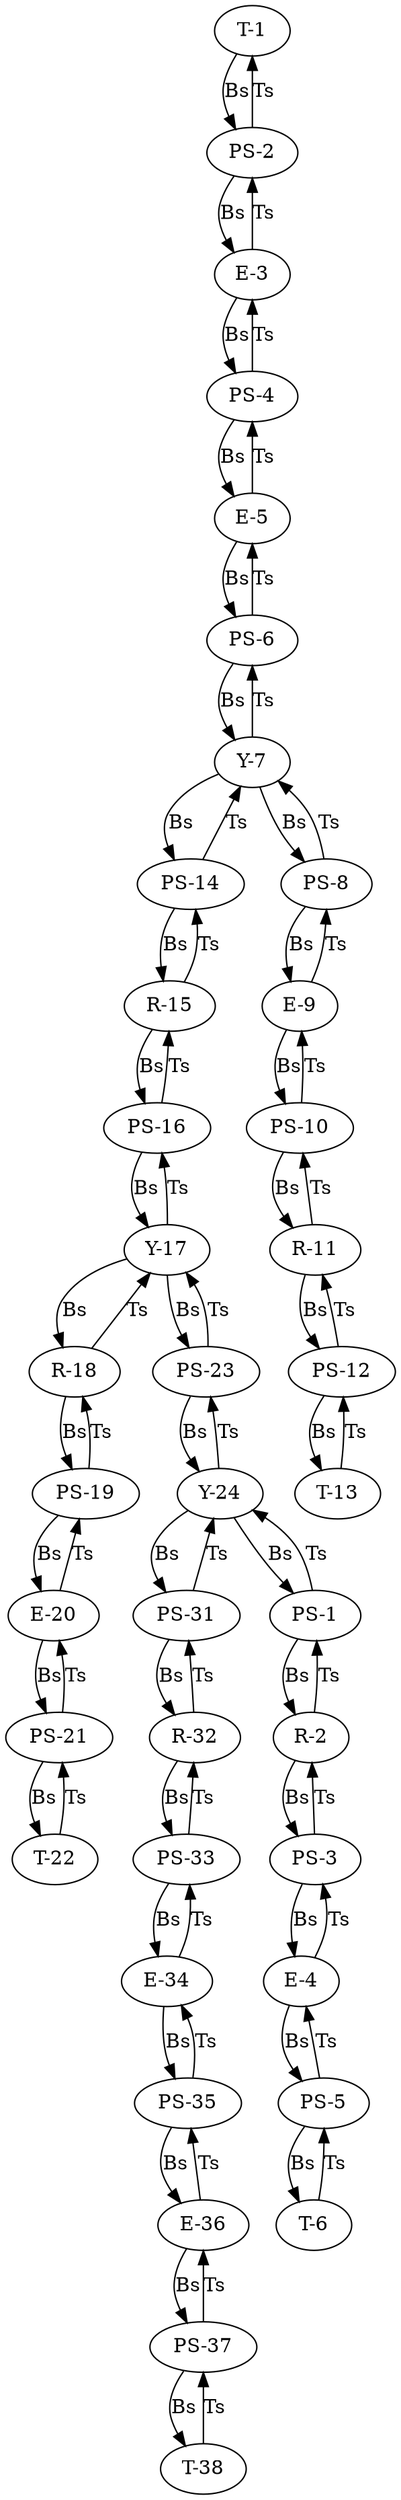 digraph graphname {
"bb57262e-0b32-4f47-9c04-0c6c284e7a76" [label="T-1"]
"61fdadfb-9ef4-4cb0-8b4c-8d8d5b12b4a6" [label="E-3"]
"24f1027d-a7e9-4a92-a703-d55c171fa174" [label="E-5"]
"eabe8218-394e-46fd-94a1-4e561bc68ae5" [label="Y-7"]
"f1d87ef1-2a33-40fe-8065-9a06b80912e0" [label="T-13"]
"c86a128b-c234-4668-90c4-a5c48eaf7a4f" [label="R-15"]
"dc52fce7-a8ab-45b8-aed6-163d170db9b5" [label="Y-17"]
"3f6145f8-7033-417a-b202-fdc880236600" [label="T-22"]
"0215275c-65e5-4d46-a3af-6a98e133e38e" [label="Y-24"]
"e449fa0b-470b-4b28-8b58-6708101e56a5" [label="T-6"]
"0c9f58ef-8cc2-4c93-82fd-2368a0a14472" [label="R-32"]
"99b69b12-bdfc-482d-a7db-3a18170f11ad" [label="E-34"]
"79cdbfde-856e-4853-88f5-e65e1a708d87" [label="E-36"]
"253f42e7-8573-4d75-bed9-3708735fe068" [label="T-38"]
"e51adf6b-4984-42c7-99ae-08b5e0f4968d" [label="E-9"]
"75251a27-30b8-484b-8e34-173f417f970d" [label="R-11"]
"e5196483-2e0e-4e09-bdfd-b57d8f904987" [label="E-20"]
"f2ab0c19-61d7-4f51-982c-0a63302f1833" [label="R-18"]
"b1af531c-801f-4f98-ab65-0e6fd5962ca8" [label="E-4"]
"30072b66-68ce-41bb-8561-69aee308625d" [label="R-2"]
"3658ef69-1b82-4bf9-a946-eb586256c714" [label="PS-2"]
"9be4d237-f27d-4162-99dc-1738167c37b8" [label="PS-4"]
"34fd92b9-5b16-4c5a-97e9-b922aa45c8d8" [label="PS-6"]
"07825bd1-7d3d-4571-8cb4-302353535a55" [label="PS-14"]
"257bcef8-89d8-459f-953a-576a97f35024" [label="PS-8"]
"cb6445ba-b21b-4a7a-91ff-e358ed812df4" [label="PS-12"]
"b42963b8-8f1e-418f-99a8-c0b00d4e2c40" [label="PS-16"]
"207f0fa9-b950-4f2f-9606-c01147c5c1f0" [label="PS-23"]
"baae4125-d249-4802-bff8-1faaf38f9083" [label="PS-19"]
"0b0727b8-47db-403f-8f69-8edd3df7c6a0" [label="PS-21"]
"faf07082-81c0-4ad6-bea1-653fe76c14f8" [label="PS-31"]
"edc9cc2a-d6c4-4fa7-a220-e1db1534048a" [label="PS-3"]
"d6c0fb94-dad1-4532-9799-73db0cf60607" [label="PS-5"]
"85efe0c1-7683-4c1e-8940-aea17ddd4650" [label="PS-33"]
"c69ae89a-a7a4-4deb-a7b5-ae7b1675fa99" [label="PS-35"]
"9fe6dbd4-792f-48c4-b87e-d029e87fa0cd" [label="PS-37"]
"f125edc2-2e4d-4190-b8d4-ddaa89ca56b5" [label="PS-10"]
"e78ee69f-91d4-4b72-bfea-5c3d44c9ba74" [label="PS-1"]
"bb57262e-0b32-4f47-9c04-0c6c284e7a76" -> "3658ef69-1b82-4bf9-a946-eb586256c714" [label="Bs"]
"61fdadfb-9ef4-4cb0-8b4c-8d8d5b12b4a6" -> "3658ef69-1b82-4bf9-a946-eb586256c714" [label="Ts"]
"61fdadfb-9ef4-4cb0-8b4c-8d8d5b12b4a6" -> "9be4d237-f27d-4162-99dc-1738167c37b8" [label="Bs"]
"24f1027d-a7e9-4a92-a703-d55c171fa174" -> "9be4d237-f27d-4162-99dc-1738167c37b8" [label="Ts"]
"24f1027d-a7e9-4a92-a703-d55c171fa174" -> "34fd92b9-5b16-4c5a-97e9-b922aa45c8d8" [label="Bs"]
"eabe8218-394e-46fd-94a1-4e561bc68ae5" -> "34fd92b9-5b16-4c5a-97e9-b922aa45c8d8" [label="Ts"]
"eabe8218-394e-46fd-94a1-4e561bc68ae5" -> "07825bd1-7d3d-4571-8cb4-302353535a55" [label="Bs"]
"eabe8218-394e-46fd-94a1-4e561bc68ae5" -> "257bcef8-89d8-459f-953a-576a97f35024" [label="Bs"]
"f1d87ef1-2a33-40fe-8065-9a06b80912e0" -> "cb6445ba-b21b-4a7a-91ff-e358ed812df4" [label="Ts"]
"c86a128b-c234-4668-90c4-a5c48eaf7a4f" -> "07825bd1-7d3d-4571-8cb4-302353535a55" [label="Ts"]
"c86a128b-c234-4668-90c4-a5c48eaf7a4f" -> "b42963b8-8f1e-418f-99a8-c0b00d4e2c40" [label="Bs"]
"dc52fce7-a8ab-45b8-aed6-163d170db9b5" -> "b42963b8-8f1e-418f-99a8-c0b00d4e2c40" [label="Ts"]
"dc52fce7-a8ab-45b8-aed6-163d170db9b5" -> "207f0fa9-b950-4f2f-9606-c01147c5c1f0" [label="Bs"]
"dc52fce7-a8ab-45b8-aed6-163d170db9b5" -> "f2ab0c19-61d7-4f51-982c-0a63302f1833" [label="Bs"]
"3f6145f8-7033-417a-b202-fdc880236600" -> "0b0727b8-47db-403f-8f69-8edd3df7c6a0" [label="Ts"]
"0215275c-65e5-4d46-a3af-6a98e133e38e" -> "207f0fa9-b950-4f2f-9606-c01147c5c1f0" [label="Ts"]
"0215275c-65e5-4d46-a3af-6a98e133e38e" -> "faf07082-81c0-4ad6-bea1-653fe76c14f8" [label="Bs"]
"0215275c-65e5-4d46-a3af-6a98e133e38e" -> "e78ee69f-91d4-4b72-bfea-5c3d44c9ba74" [label="Bs"]
"e449fa0b-470b-4b28-8b58-6708101e56a5" -> "d6c0fb94-dad1-4532-9799-73db0cf60607" [label="Ts"]
"0c9f58ef-8cc2-4c93-82fd-2368a0a14472" -> "faf07082-81c0-4ad6-bea1-653fe76c14f8" [label="Ts"]
"0c9f58ef-8cc2-4c93-82fd-2368a0a14472" -> "85efe0c1-7683-4c1e-8940-aea17ddd4650" [label="Bs"]
"99b69b12-bdfc-482d-a7db-3a18170f11ad" -> "85efe0c1-7683-4c1e-8940-aea17ddd4650" [label="Ts"]
"99b69b12-bdfc-482d-a7db-3a18170f11ad" -> "c69ae89a-a7a4-4deb-a7b5-ae7b1675fa99" [label="Bs"]
"79cdbfde-856e-4853-88f5-e65e1a708d87" -> "c69ae89a-a7a4-4deb-a7b5-ae7b1675fa99" [label="Ts"]
"79cdbfde-856e-4853-88f5-e65e1a708d87" -> "9fe6dbd4-792f-48c4-b87e-d029e87fa0cd" [label="Bs"]
"253f42e7-8573-4d75-bed9-3708735fe068" -> "9fe6dbd4-792f-48c4-b87e-d029e87fa0cd" [label="Ts"]
"e51adf6b-4984-42c7-99ae-08b5e0f4968d" -> "257bcef8-89d8-459f-953a-576a97f35024" [label="Ts"]
"e51adf6b-4984-42c7-99ae-08b5e0f4968d" -> "f125edc2-2e4d-4190-b8d4-ddaa89ca56b5" [label="Bs"]
"75251a27-30b8-484b-8e34-173f417f970d" -> "f125edc2-2e4d-4190-b8d4-ddaa89ca56b5" [label="Ts"]
"75251a27-30b8-484b-8e34-173f417f970d" -> "cb6445ba-b21b-4a7a-91ff-e358ed812df4" [label="Bs"]
"e5196483-2e0e-4e09-bdfd-b57d8f904987" -> "baae4125-d249-4802-bff8-1faaf38f9083" [label="Ts"]
"e5196483-2e0e-4e09-bdfd-b57d8f904987" -> "0b0727b8-47db-403f-8f69-8edd3df7c6a0" [label="Bs"]
"f2ab0c19-61d7-4f51-982c-0a63302f1833" -> "dc52fce7-a8ab-45b8-aed6-163d170db9b5" [label="Ts"]
"f2ab0c19-61d7-4f51-982c-0a63302f1833" -> "baae4125-d249-4802-bff8-1faaf38f9083" [label="Bs"]
"b1af531c-801f-4f98-ab65-0e6fd5962ca8" -> "edc9cc2a-d6c4-4fa7-a220-e1db1534048a" [label="Ts"]
"b1af531c-801f-4f98-ab65-0e6fd5962ca8" -> "d6c0fb94-dad1-4532-9799-73db0cf60607" [label="Bs"]
"30072b66-68ce-41bb-8561-69aee308625d" -> "e78ee69f-91d4-4b72-bfea-5c3d44c9ba74" [label="Ts"]
"30072b66-68ce-41bb-8561-69aee308625d" -> "edc9cc2a-d6c4-4fa7-a220-e1db1534048a" [label="Bs"]
"3658ef69-1b82-4bf9-a946-eb586256c714" -> "bb57262e-0b32-4f47-9c04-0c6c284e7a76" [label="Ts"]
"3658ef69-1b82-4bf9-a946-eb586256c714" -> "61fdadfb-9ef4-4cb0-8b4c-8d8d5b12b4a6" [label="Bs"]
"9be4d237-f27d-4162-99dc-1738167c37b8" -> "61fdadfb-9ef4-4cb0-8b4c-8d8d5b12b4a6" [label="Ts"]
"9be4d237-f27d-4162-99dc-1738167c37b8" -> "24f1027d-a7e9-4a92-a703-d55c171fa174" [label="Bs"]
"34fd92b9-5b16-4c5a-97e9-b922aa45c8d8" -> "24f1027d-a7e9-4a92-a703-d55c171fa174" [label="Ts"]
"34fd92b9-5b16-4c5a-97e9-b922aa45c8d8" -> "eabe8218-394e-46fd-94a1-4e561bc68ae5" [label="Bs"]
"07825bd1-7d3d-4571-8cb4-302353535a55" -> "eabe8218-394e-46fd-94a1-4e561bc68ae5" [label="Ts"]
"07825bd1-7d3d-4571-8cb4-302353535a55" -> "c86a128b-c234-4668-90c4-a5c48eaf7a4f" [label="Bs"]
"257bcef8-89d8-459f-953a-576a97f35024" -> "eabe8218-394e-46fd-94a1-4e561bc68ae5" [label="Ts"]
"257bcef8-89d8-459f-953a-576a97f35024" -> "e51adf6b-4984-42c7-99ae-08b5e0f4968d" [label="Bs"]
"cb6445ba-b21b-4a7a-91ff-e358ed812df4" -> "75251a27-30b8-484b-8e34-173f417f970d" [label="Ts"]
"cb6445ba-b21b-4a7a-91ff-e358ed812df4" -> "f1d87ef1-2a33-40fe-8065-9a06b80912e0" [label="Bs"]
"b42963b8-8f1e-418f-99a8-c0b00d4e2c40" -> "c86a128b-c234-4668-90c4-a5c48eaf7a4f" [label="Ts"]
"b42963b8-8f1e-418f-99a8-c0b00d4e2c40" -> "dc52fce7-a8ab-45b8-aed6-163d170db9b5" [label="Bs"]
"207f0fa9-b950-4f2f-9606-c01147c5c1f0" -> "dc52fce7-a8ab-45b8-aed6-163d170db9b5" [label="Ts"]
"207f0fa9-b950-4f2f-9606-c01147c5c1f0" -> "0215275c-65e5-4d46-a3af-6a98e133e38e" [label="Bs"]
"baae4125-d249-4802-bff8-1faaf38f9083" -> "f2ab0c19-61d7-4f51-982c-0a63302f1833" [label="Ts"]
"baae4125-d249-4802-bff8-1faaf38f9083" -> "e5196483-2e0e-4e09-bdfd-b57d8f904987" [label="Bs"]
"0b0727b8-47db-403f-8f69-8edd3df7c6a0" -> "e5196483-2e0e-4e09-bdfd-b57d8f904987" [label="Ts"]
"0b0727b8-47db-403f-8f69-8edd3df7c6a0" -> "3f6145f8-7033-417a-b202-fdc880236600" [label="Bs"]
"faf07082-81c0-4ad6-bea1-653fe76c14f8" -> "0215275c-65e5-4d46-a3af-6a98e133e38e" [label="Ts"]
"faf07082-81c0-4ad6-bea1-653fe76c14f8" -> "0c9f58ef-8cc2-4c93-82fd-2368a0a14472" [label="Bs"]
"edc9cc2a-d6c4-4fa7-a220-e1db1534048a" -> "30072b66-68ce-41bb-8561-69aee308625d" [label="Ts"]
"edc9cc2a-d6c4-4fa7-a220-e1db1534048a" -> "b1af531c-801f-4f98-ab65-0e6fd5962ca8" [label="Bs"]
"d6c0fb94-dad1-4532-9799-73db0cf60607" -> "b1af531c-801f-4f98-ab65-0e6fd5962ca8" [label="Ts"]
"d6c0fb94-dad1-4532-9799-73db0cf60607" -> "e449fa0b-470b-4b28-8b58-6708101e56a5" [label="Bs"]
"85efe0c1-7683-4c1e-8940-aea17ddd4650" -> "0c9f58ef-8cc2-4c93-82fd-2368a0a14472" [label="Ts"]
"85efe0c1-7683-4c1e-8940-aea17ddd4650" -> "99b69b12-bdfc-482d-a7db-3a18170f11ad" [label="Bs"]
"c69ae89a-a7a4-4deb-a7b5-ae7b1675fa99" -> "99b69b12-bdfc-482d-a7db-3a18170f11ad" [label="Ts"]
"c69ae89a-a7a4-4deb-a7b5-ae7b1675fa99" -> "79cdbfde-856e-4853-88f5-e65e1a708d87" [label="Bs"]
"9fe6dbd4-792f-48c4-b87e-d029e87fa0cd" -> "79cdbfde-856e-4853-88f5-e65e1a708d87" [label="Ts"]
"9fe6dbd4-792f-48c4-b87e-d029e87fa0cd" -> "253f42e7-8573-4d75-bed9-3708735fe068" [label="Bs"]
"f125edc2-2e4d-4190-b8d4-ddaa89ca56b5" -> "e51adf6b-4984-42c7-99ae-08b5e0f4968d" [label="Ts"]
"f125edc2-2e4d-4190-b8d4-ddaa89ca56b5" -> "75251a27-30b8-484b-8e34-173f417f970d" [label="Bs"]
"e78ee69f-91d4-4b72-bfea-5c3d44c9ba74" -> "0215275c-65e5-4d46-a3af-6a98e133e38e" [label="Ts"]
"e78ee69f-91d4-4b72-bfea-5c3d44c9ba74" -> "30072b66-68ce-41bb-8561-69aee308625d" [label="Bs"]
}
